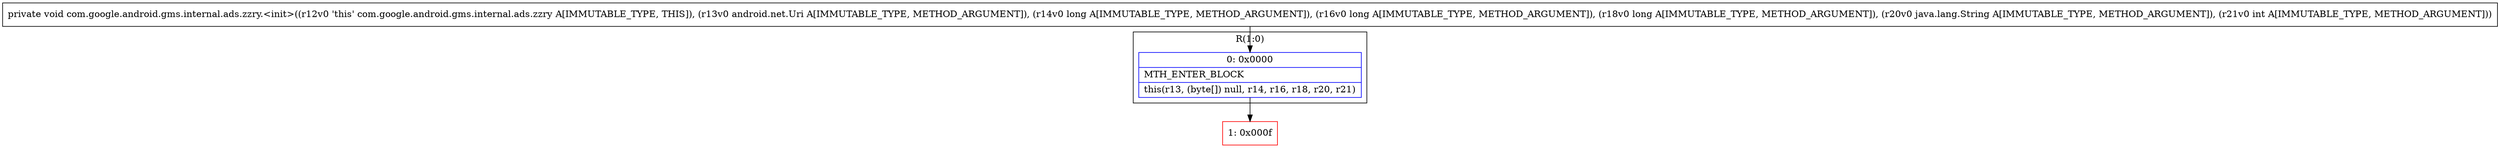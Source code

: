 digraph "CFG forcom.google.android.gms.internal.ads.zzry.\<init\>(Landroid\/net\/Uri;JJJLjava\/lang\/String;I)V" {
subgraph cluster_Region_800174569 {
label = "R(1:0)";
node [shape=record,color=blue];
Node_0 [shape=record,label="{0\:\ 0x0000|MTH_ENTER_BLOCK\l|this(r13, (byte[]) null, r14, r16, r18, r20, r21)\l}"];
}
Node_1 [shape=record,color=red,label="{1\:\ 0x000f}"];
MethodNode[shape=record,label="{private void com.google.android.gms.internal.ads.zzry.\<init\>((r12v0 'this' com.google.android.gms.internal.ads.zzry A[IMMUTABLE_TYPE, THIS]), (r13v0 android.net.Uri A[IMMUTABLE_TYPE, METHOD_ARGUMENT]), (r14v0 long A[IMMUTABLE_TYPE, METHOD_ARGUMENT]), (r16v0 long A[IMMUTABLE_TYPE, METHOD_ARGUMENT]), (r18v0 long A[IMMUTABLE_TYPE, METHOD_ARGUMENT]), (r20v0 java.lang.String A[IMMUTABLE_TYPE, METHOD_ARGUMENT]), (r21v0 int A[IMMUTABLE_TYPE, METHOD_ARGUMENT])) }"];
MethodNode -> Node_0;
Node_0 -> Node_1;
}

